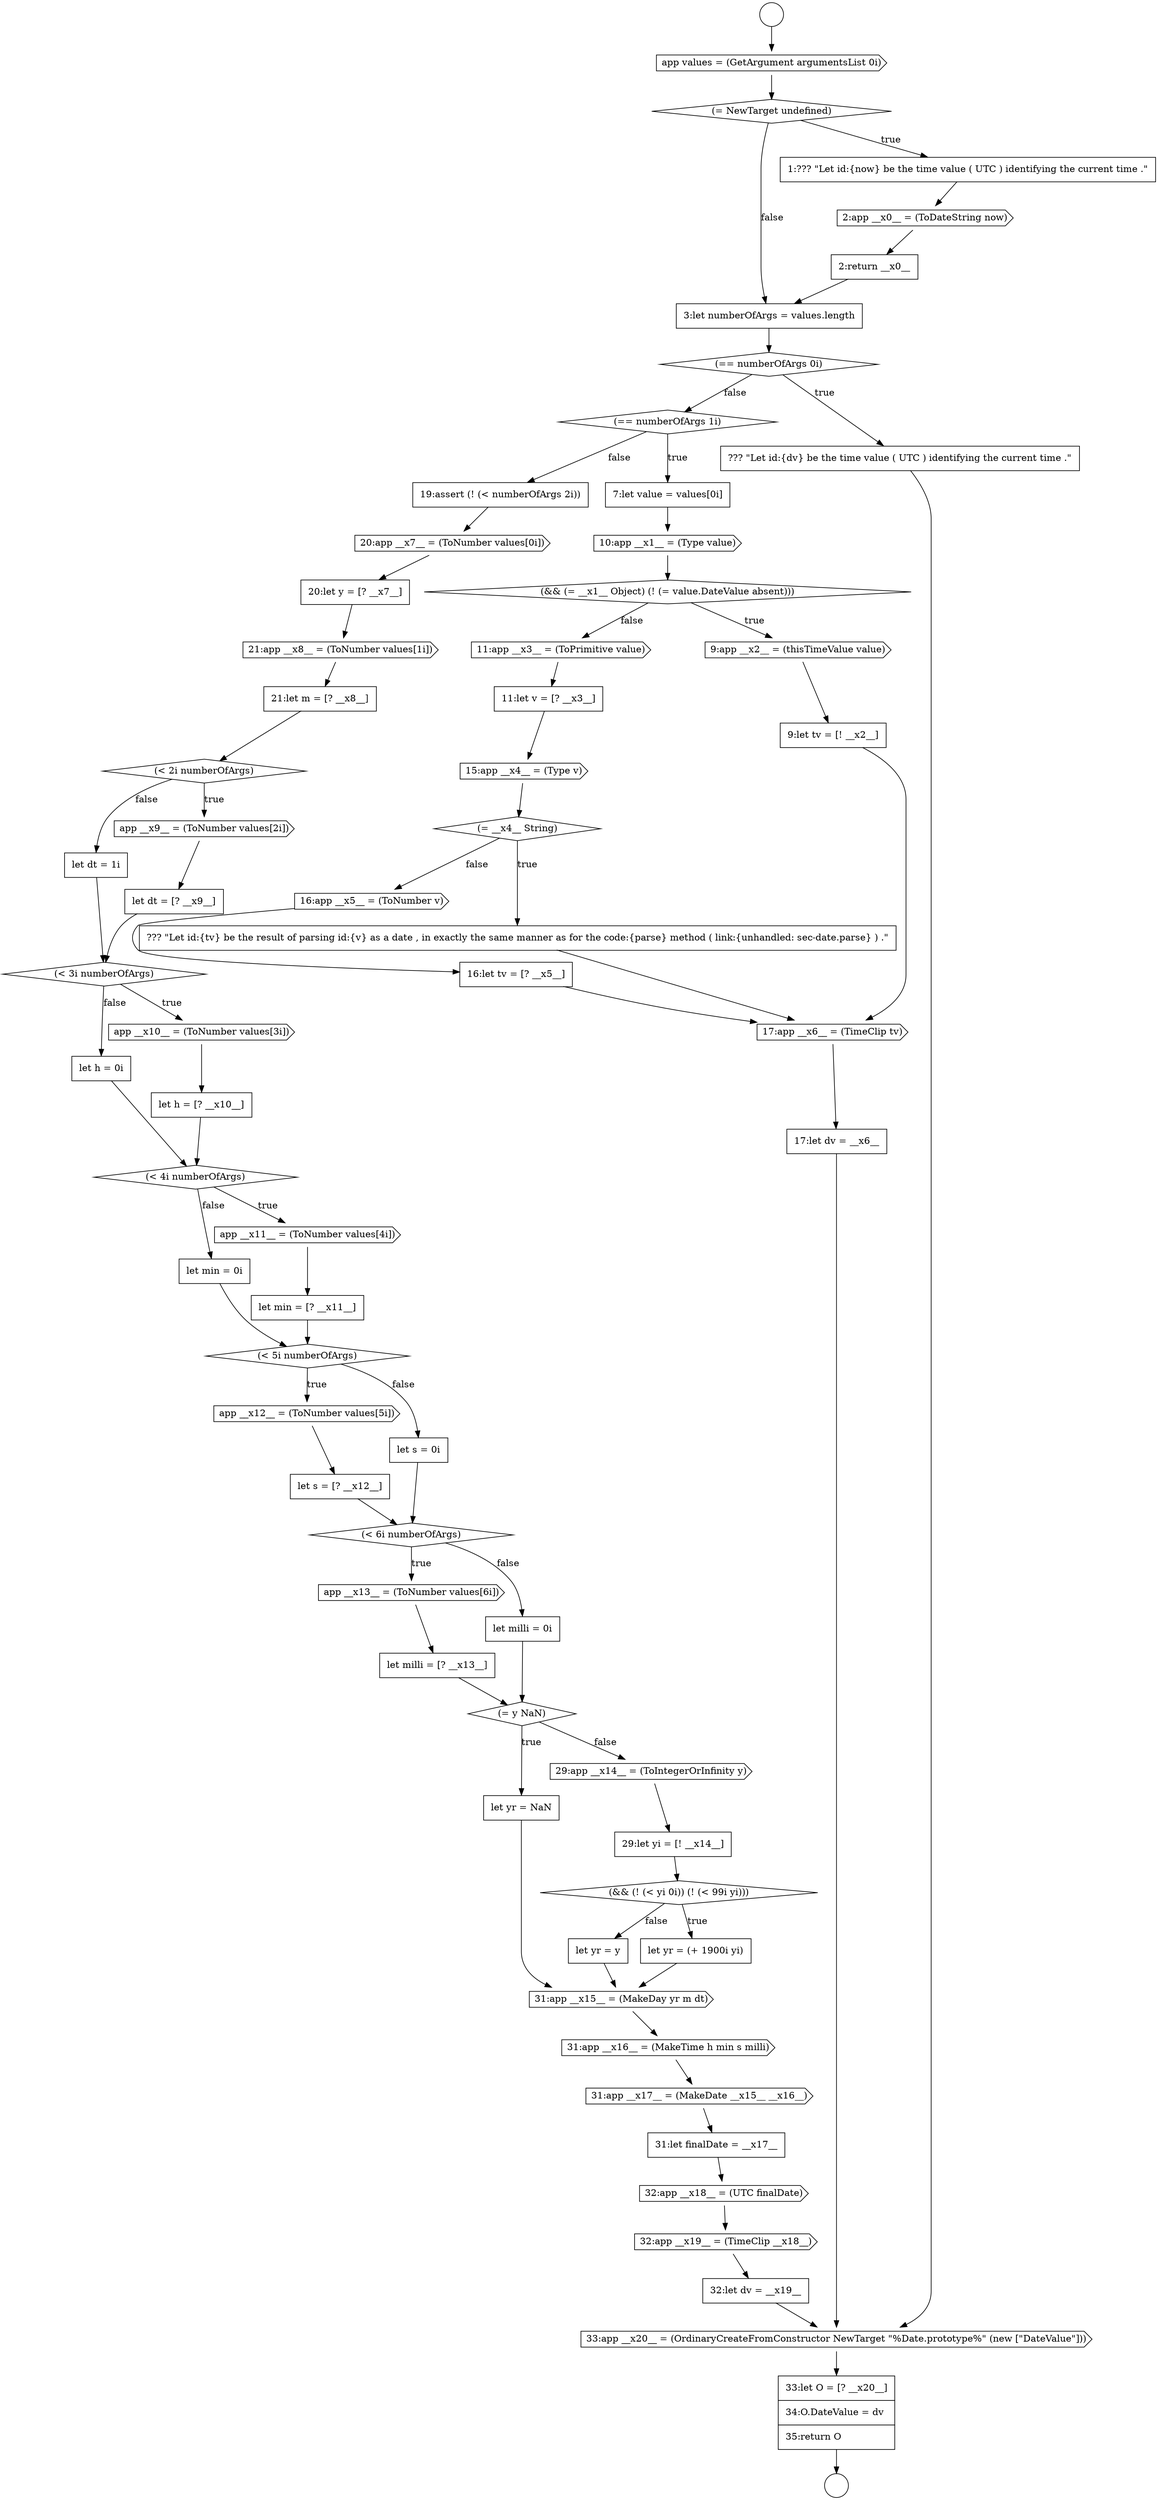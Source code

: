 digraph {
  node13476 [shape=none, margin=0, label=<<font color="black">
    <table border="0" cellborder="1" cellspacing="0" cellpadding="10">
      <tr><td align="left">21:let m = [? __x8__]</td></tr>
    </table>
  </font>> color="black" fillcolor="white" style=filled]
  node13454 [shape=none, margin=0, label=<<font color="black">
    <table border="0" cellborder="1" cellspacing="0" cellpadding="10">
      <tr><td align="left">3:let numberOfArgs = values.length</td></tr>
    </table>
  </font>> color="black" fillcolor="white" style=filled]
  node13509 [shape=cds, label=<<font color="black">32:app __x19__ = (TimeClip __x18__)</font>> color="black" fillcolor="white" style=filled]
  node13449 [shape=cds, label=<<font color="black">app values = (GetArgument argumentsList 0i)</font>> color="black" fillcolor="white" style=filled]
  node13475 [shape=cds, label=<<font color="black">21:app __x8__ = (ToNumber values[1i])</font>> color="black" fillcolor="white" style=filled]
  node13462 [shape=none, margin=0, label=<<font color="black">
    <table border="0" cellborder="1" cellspacing="0" cellpadding="10">
      <tr><td align="left">9:let tv = [! __x2__]</td></tr>
    </table>
  </font>> color="black" fillcolor="white" style=filled]
  node13501 [shape=diamond, label=<<font color="black">(&amp;&amp; (! (&lt; yi 0i)) (! (&lt; 99i yi)))</font>> color="black" fillcolor="white" style=filled]
  node13457 [shape=diamond, label=<<font color="black">(== numberOfArgs 1i)</font>> color="black" fillcolor="white" style=filled]
  node13488 [shape=none, margin=0, label=<<font color="black">
    <table border="0" cellborder="1" cellspacing="0" cellpadding="10">
      <tr><td align="left">let min = 0i</td></tr>
    </table>
  </font>> color="black" fillcolor="white" style=filled]
  node13469 [shape=none, margin=0, label=<<font color="black">
    <table border="0" cellborder="1" cellspacing="0" cellpadding="10">
      <tr><td align="left">16:let tv = [? __x5__]</td></tr>
    </table>
  </font>> color="black" fillcolor="white" style=filled]
  node13452 [shape=cds, label=<<font color="black">2:app __x0__ = (ToDateString now)</font>> color="black" fillcolor="white" style=filled]
  node13447 [shape=circle label=" " color="black" fillcolor="white" style=filled]
  node13484 [shape=none, margin=0, label=<<font color="black">
    <table border="0" cellborder="1" cellspacing="0" cellpadding="10">
      <tr><td align="left">let h = 0i</td></tr>
    </table>
  </font>> color="black" fillcolor="white" style=filled]
  node13511 [shape=cds, label=<<font color="black">33:app __x20__ = (OrdinaryCreateFromConstructor NewTarget &quot;%Date.prototype%&quot; (new [&quot;DateValue&quot;]))</font>> color="black" fillcolor="white" style=filled]
  node13456 [shape=none, margin=0, label=<<font color="black">
    <table border="0" cellborder="1" cellspacing="0" cellpadding="10">
      <tr><td align="left">??? &quot;Let id:{dv} be the time value ( UTC ) identifying the current time .&quot;</td></tr>
    </table>
  </font>> color="black" fillcolor="white" style=filled]
  node13489 [shape=diamond, label=<<font color="black">(&lt; 5i numberOfArgs)</font>> color="black" fillcolor="white" style=filled]
  node13506 [shape=cds, label=<<font color="black">31:app __x17__ = (MakeDate __x15__ __x16__)</font>> color="black" fillcolor="white" style=filled]
  node13474 [shape=none, margin=0, label=<<font color="black">
    <table border="0" cellborder="1" cellspacing="0" cellpadding="10">
      <tr><td align="left">20:let y = [? __x7__]</td></tr>
    </table>
  </font>> color="black" fillcolor="white" style=filled]
  node13479 [shape=none, margin=0, label=<<font color="black">
    <table border="0" cellborder="1" cellspacing="0" cellpadding="10">
      <tr><td align="left">let dt = [? __x9__]</td></tr>
    </table>
  </font>> color="black" fillcolor="white" style=filled]
  node13494 [shape=cds, label=<<font color="black">app __x13__ = (ToNumber values[6i])</font>> color="black" fillcolor="white" style=filled]
  node13448 [shape=circle label=" " color="black" fillcolor="white" style=filled]
  node13472 [shape=none, margin=0, label=<<font color="black">
    <table border="0" cellborder="1" cellspacing="0" cellpadding="10">
      <tr><td align="left">19:assert (! (&lt; numberOfArgs 2i))</td></tr>
    </table>
  </font>> color="black" fillcolor="white" style=filled]
  node13498 [shape=none, margin=0, label=<<font color="black">
    <table border="0" cellborder="1" cellspacing="0" cellpadding="10">
      <tr><td align="left">let yr = NaN</td></tr>
    </table>
  </font>> color="black" fillcolor="white" style=filled]
  node13463 [shape=cds, label=<<font color="black">11:app __x3__ = (ToPrimitive value)</font>> color="black" fillcolor="white" style=filled]
  node13487 [shape=none, margin=0, label=<<font color="black">
    <table border="0" cellborder="1" cellspacing="0" cellpadding="10">
      <tr><td align="left">let min = [? __x11__]</td></tr>
    </table>
  </font>> color="black" fillcolor="white" style=filled]
  node13504 [shape=cds, label=<<font color="black">31:app __x15__ = (MakeDay yr m dt)</font>> color="black" fillcolor="white" style=filled]
  node13458 [shape=none, margin=0, label=<<font color="black">
    <table border="0" cellborder="1" cellspacing="0" cellpadding="10">
      <tr><td align="left">7:let value = values[0i]</td></tr>
    </table>
  </font>> color="black" fillcolor="white" style=filled]
  node13468 [shape=cds, label=<<font color="black">16:app __x5__ = (ToNumber v)</font>> color="black" fillcolor="white" style=filled]
  node13495 [shape=none, margin=0, label=<<font color="black">
    <table border="0" cellborder="1" cellspacing="0" cellpadding="10">
      <tr><td align="left">let milli = [? __x13__]</td></tr>
    </table>
  </font>> color="black" fillcolor="white" style=filled]
  node13512 [shape=none, margin=0, label=<<font color="black">
    <table border="0" cellborder="1" cellspacing="0" cellpadding="10">
      <tr><td align="left">33:let O = [? __x20__]</td></tr>
      <tr><td align="left">34:O.DateValue = dv</td></tr>
      <tr><td align="left">35:return O</td></tr>
    </table>
  </font>> color="black" fillcolor="white" style=filled]
  node13483 [shape=none, margin=0, label=<<font color="black">
    <table border="0" cellborder="1" cellspacing="0" cellpadding="10">
      <tr><td align="left">let h = [? __x10__]</td></tr>
    </table>
  </font>> color="black" fillcolor="white" style=filled]
  node13451 [shape=none, margin=0, label=<<font color="black">
    <table border="0" cellborder="1" cellspacing="0" cellpadding="10">
      <tr><td align="left">1:??? &quot;Let id:{now} be the time value ( UTC ) identifying the current time .&quot;</td></tr>
    </table>
  </font>> color="black" fillcolor="white" style=filled]
  node13500 [shape=none, margin=0, label=<<font color="black">
    <table border="0" cellborder="1" cellspacing="0" cellpadding="10">
      <tr><td align="left">29:let yi = [! __x14__]</td></tr>
    </table>
  </font>> color="black" fillcolor="white" style=filled]
  node13490 [shape=cds, label=<<font color="black">app __x12__ = (ToNumber values[5i])</font>> color="black" fillcolor="white" style=filled]
  node13507 [shape=none, margin=0, label=<<font color="black">
    <table border="0" cellborder="1" cellspacing="0" cellpadding="10">
      <tr><td align="left">31:let finalDate = __x17__</td></tr>
    </table>
  </font>> color="black" fillcolor="white" style=filled]
  node13480 [shape=none, margin=0, label=<<font color="black">
    <table border="0" cellborder="1" cellspacing="0" cellpadding="10">
      <tr><td align="left">let dt = 1i</td></tr>
    </table>
  </font>> color="black" fillcolor="white" style=filled]
  node13455 [shape=diamond, label=<<font color="black">(== numberOfArgs 0i)</font>> color="black" fillcolor="white" style=filled]
  node13466 [shape=diamond, label=<<font color="black">(= __x4__ String)</font>> color="black" fillcolor="white" style=filled]
  node13471 [shape=none, margin=0, label=<<font color="black">
    <table border="0" cellborder="1" cellspacing="0" cellpadding="10">
      <tr><td align="left">17:let dv = __x6__</td></tr>
    </table>
  </font>> color="black" fillcolor="white" style=filled]
  node13492 [shape=none, margin=0, label=<<font color="black">
    <table border="0" cellborder="1" cellspacing="0" cellpadding="10">
      <tr><td align="left">let s = 0i</td></tr>
    </table>
  </font>> color="black" fillcolor="white" style=filled]
  node13482 [shape=cds, label=<<font color="black">app __x10__ = (ToNumber values[3i])</font>> color="black" fillcolor="white" style=filled]
  node13497 [shape=diamond, label=<<font color="black">(= y NaN)</font>> color="black" fillcolor="white" style=filled]
  node13459 [shape=cds, label=<<font color="black">10:app __x1__ = (Type value)</font>> color="black" fillcolor="white" style=filled]
  node13503 [shape=none, margin=0, label=<<font color="black">
    <table border="0" cellborder="1" cellspacing="0" cellpadding="10">
      <tr><td align="left">let yr = y</td></tr>
    </table>
  </font>> color="black" fillcolor="white" style=filled]
  node13467 [shape=none, margin=0, label=<<font color="black">
    <table border="0" cellborder="1" cellspacing="0" cellpadding="10">
      <tr><td align="left">??? &quot;Let id:{tv} be the result of parsing id:{v} as a date , in exactly the same manner as for the code:{parse} method ( link:{unhandled: sec-date.parse} ) .&quot;</td></tr>
    </table>
  </font>> color="black" fillcolor="white" style=filled]
  node13464 [shape=none, margin=0, label=<<font color="black">
    <table border="0" cellborder="1" cellspacing="0" cellpadding="10">
      <tr><td align="left">11:let v = [? __x3__]</td></tr>
    </table>
  </font>> color="black" fillcolor="white" style=filled]
  node13499 [shape=cds, label=<<font color="black">29:app __x14__ = (ToIntegerOrInfinity y)</font>> color="black" fillcolor="white" style=filled]
  node13486 [shape=cds, label=<<font color="black">app __x11__ = (ToNumber values[4i])</font>> color="black" fillcolor="white" style=filled]
  node13465 [shape=cds, label=<<font color="black">15:app __x4__ = (Type v)</font>> color="black" fillcolor="white" style=filled]
  node13450 [shape=diamond, label=<<font color="black">(= NewTarget undefined)</font>> color="black" fillcolor="white" style=filled]
  node13508 [shape=cds, label=<<font color="black">32:app __x18__ = (UTC finalDate)</font>> color="black" fillcolor="white" style=filled]
  node13496 [shape=none, margin=0, label=<<font color="black">
    <table border="0" cellborder="1" cellspacing="0" cellpadding="10">
      <tr><td align="left">let milli = 0i</td></tr>
    </table>
  </font>> color="black" fillcolor="white" style=filled]
  node13491 [shape=none, margin=0, label=<<font color="black">
    <table border="0" cellborder="1" cellspacing="0" cellpadding="10">
      <tr><td align="left">let s = [? __x12__]</td></tr>
    </table>
  </font>> color="black" fillcolor="white" style=filled]
  node13477 [shape=diamond, label=<<font color="black">(&lt; 2i numberOfArgs)</font>> color="black" fillcolor="white" style=filled]
  node13461 [shape=cds, label=<<font color="black">9:app __x2__ = (thisTimeValue value)</font>> color="black" fillcolor="white" style=filled]
  node13481 [shape=diamond, label=<<font color="black">(&lt; 3i numberOfArgs)</font>> color="black" fillcolor="white" style=filled]
  node13460 [shape=diamond, label=<<font color="black">(&amp;&amp; (= __x1__ Object) (! (= value.DateValue absent)))</font>> color="black" fillcolor="white" style=filled]
  node13485 [shape=diamond, label=<<font color="black">(&lt; 4i numberOfArgs)</font>> color="black" fillcolor="white" style=filled]
  node13470 [shape=cds, label=<<font color="black">17:app __x6__ = (TimeClip tv)</font>> color="black" fillcolor="white" style=filled]
  node13502 [shape=none, margin=0, label=<<font color="black">
    <table border="0" cellborder="1" cellspacing="0" cellpadding="10">
      <tr><td align="left">let yr = (+ 1900i yi)</td></tr>
    </table>
  </font>> color="black" fillcolor="white" style=filled]
  node13453 [shape=none, margin=0, label=<<font color="black">
    <table border="0" cellborder="1" cellspacing="0" cellpadding="10">
      <tr><td align="left">2:return __x0__</td></tr>
    </table>
  </font>> color="black" fillcolor="white" style=filled]
  node13473 [shape=cds, label=<<font color="black">20:app __x7__ = (ToNumber values[0i])</font>> color="black" fillcolor="white" style=filled]
  node13505 [shape=cds, label=<<font color="black">31:app __x16__ = (MakeTime h min s milli)</font>> color="black" fillcolor="white" style=filled]
  node13493 [shape=diamond, label=<<font color="black">(&lt; 6i numberOfArgs)</font>> color="black" fillcolor="white" style=filled]
  node13510 [shape=none, margin=0, label=<<font color="black">
    <table border="0" cellborder="1" cellspacing="0" cellpadding="10">
      <tr><td align="left">32:let dv = __x19__</td></tr>
    </table>
  </font>> color="black" fillcolor="white" style=filled]
  node13478 [shape=cds, label=<<font color="black">app __x9__ = (ToNumber values[2i])</font>> color="black" fillcolor="white" style=filled]
  node13496 -> node13497 [ color="black"]
  node13457 -> node13458 [label=<<font color="black">true</font>> color="black"]
  node13457 -> node13472 [label=<<font color="black">false</font>> color="black"]
  node13459 -> node13460 [ color="black"]
  node13462 -> node13470 [ color="black"]
  node13451 -> node13452 [ color="black"]
  node13500 -> node13501 [ color="black"]
  node13503 -> node13504 [ color="black"]
  node13488 -> node13489 [ color="black"]
  node13466 -> node13467 [label=<<font color="black">true</font>> color="black"]
  node13466 -> node13468 [label=<<font color="black">false</font>> color="black"]
  node13512 -> node13448 [ color="black"]
  node13510 -> node13511 [ color="black"]
  node13511 -> node13512 [ color="black"]
  node13478 -> node13479 [ color="black"]
  node13453 -> node13454 [ color="black"]
  node13450 -> node13451 [label=<<font color="black">true</font>> color="black"]
  node13450 -> node13454 [label=<<font color="black">false</font>> color="black"]
  node13481 -> node13482 [label=<<font color="black">true</font>> color="black"]
  node13481 -> node13484 [label=<<font color="black">false</font>> color="black"]
  node13472 -> node13473 [ color="black"]
  node13468 -> node13469 [ color="black"]
  node13471 -> node13511 [ color="black"]
  node13474 -> node13475 [ color="black"]
  node13501 -> node13502 [label=<<font color="black">true</font>> color="black"]
  node13501 -> node13503 [label=<<font color="black">false</font>> color="black"]
  node13497 -> node13498 [label=<<font color="black">true</font>> color="black"]
  node13497 -> node13499 [label=<<font color="black">false</font>> color="black"]
  node13463 -> node13464 [ color="black"]
  node13476 -> node13477 [ color="black"]
  node13494 -> node13495 [ color="black"]
  node13502 -> node13504 [ color="black"]
  node13449 -> node13450 [ color="black"]
  node13489 -> node13490 [label=<<font color="black">true</font>> color="black"]
  node13489 -> node13492 [label=<<font color="black">false</font>> color="black"]
  node13509 -> node13510 [ color="black"]
  node13498 -> node13504 [ color="black"]
  node13486 -> node13487 [ color="black"]
  node13465 -> node13466 [ color="black"]
  node13506 -> node13507 [ color="black"]
  node13454 -> node13455 [ color="black"]
  node13460 -> node13461 [label=<<font color="black">true</font>> color="black"]
  node13460 -> node13463 [label=<<font color="black">false</font>> color="black"]
  node13507 -> node13508 [ color="black"]
  node13490 -> node13491 [ color="black"]
  node13464 -> node13465 [ color="black"]
  node13477 -> node13478 [label=<<font color="black">true</font>> color="black"]
  node13477 -> node13480 [label=<<font color="black">false</font>> color="black"]
  node13504 -> node13505 [ color="black"]
  node13456 -> node13511 [ color="black"]
  node13475 -> node13476 [ color="black"]
  node13470 -> node13471 [ color="black"]
  node13458 -> node13459 [ color="black"]
  node13484 -> node13485 [ color="black"]
  node13491 -> node13493 [ color="black"]
  node13487 -> node13489 [ color="black"]
  node13473 -> node13474 [ color="black"]
  node13480 -> node13481 [ color="black"]
  node13499 -> node13500 [ color="black"]
  node13469 -> node13470 [ color="black"]
  node13492 -> node13493 [ color="black"]
  node13495 -> node13497 [ color="black"]
  node13479 -> node13481 [ color="black"]
  node13508 -> node13509 [ color="black"]
  node13485 -> node13486 [label=<<font color="black">true</font>> color="black"]
  node13485 -> node13488 [label=<<font color="black">false</font>> color="black"]
  node13505 -> node13506 [ color="black"]
  node13447 -> node13449 [ color="black"]
  node13482 -> node13483 [ color="black"]
  node13455 -> node13456 [label=<<font color="black">true</font>> color="black"]
  node13455 -> node13457 [label=<<font color="black">false</font>> color="black"]
  node13493 -> node13494 [label=<<font color="black">true</font>> color="black"]
  node13493 -> node13496 [label=<<font color="black">false</font>> color="black"]
  node13483 -> node13485 [ color="black"]
  node13452 -> node13453 [ color="black"]
  node13461 -> node13462 [ color="black"]
  node13467 -> node13470 [ color="black"]
}
